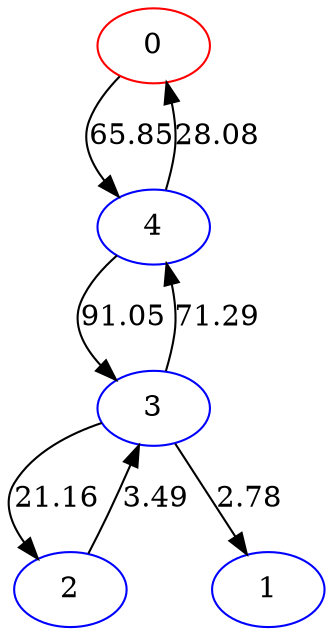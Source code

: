 digraph G {
    0 [pos="-2.813,-1.46!", label="0", color="red"];
    1 [pos="4.629,-2.371!", label="1", color="blue"];
    2 [pos="-6.072,3.121!", label="2", color="blue"];
    3 [pos="-3.676,6.832!", label="3", color="blue"];
    4 [pos="-4.976,-2.504!", label="4", color="blue"];
    0 -> 4 [label="65.85"];
    2 -> 3 [label="3.49"];
    3 -> 4 [label="71.29"];
    3 -> 2 [label="21.16"];
    3 -> 1 [label="2.78"];
    4 -> 3 [label="91.05"];
    4 -> 0 [label="28.08"];
}
